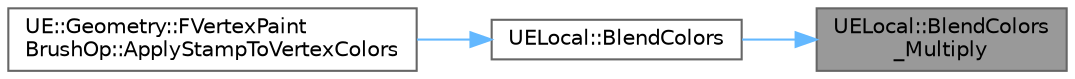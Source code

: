 digraph "UELocal::BlendColors_Multiply"
{
 // INTERACTIVE_SVG=YES
 // LATEX_PDF_SIZE
  bgcolor="transparent";
  edge [fontname=Helvetica,fontsize=10,labelfontname=Helvetica,labelfontsize=10];
  node [fontname=Helvetica,fontsize=10,shape=box,height=0.2,width=0.4];
  rankdir="RL";
  Node1 [id="Node000001",label="UELocal::BlendColors\l_Multiply",height=0.2,width=0.4,color="gray40", fillcolor="grey60", style="filled", fontcolor="black",tooltip=" "];
  Node1 -> Node2 [id="edge1_Node000001_Node000002",dir="back",color="steelblue1",style="solid",tooltip=" "];
  Node2 [id="Node000002",label="UELocal::BlendColors",height=0.2,width=0.4,color="grey40", fillcolor="white", style="filled",URL="$de/d99/namespaceUELocal.html#ab5e194597879a7e355c3106398b4b261",tooltip=" "];
  Node2 -> Node3 [id="edge2_Node000002_Node000003",dir="back",color="steelblue1",style="solid",tooltip=" "];
  Node3 [id="Node000003",label="UE::Geometry::FVertexPaint\lBrushOp::ApplyStampToVertexColors",height=0.2,width=0.4,color="grey40", fillcolor="white", style="filled",URL="$db/d30/classUE_1_1Geometry_1_1FVertexPaintBrushOp.html#ac9ac1d64060fab2de59f71e3a6a8a8fb",tooltip=" "];
}
